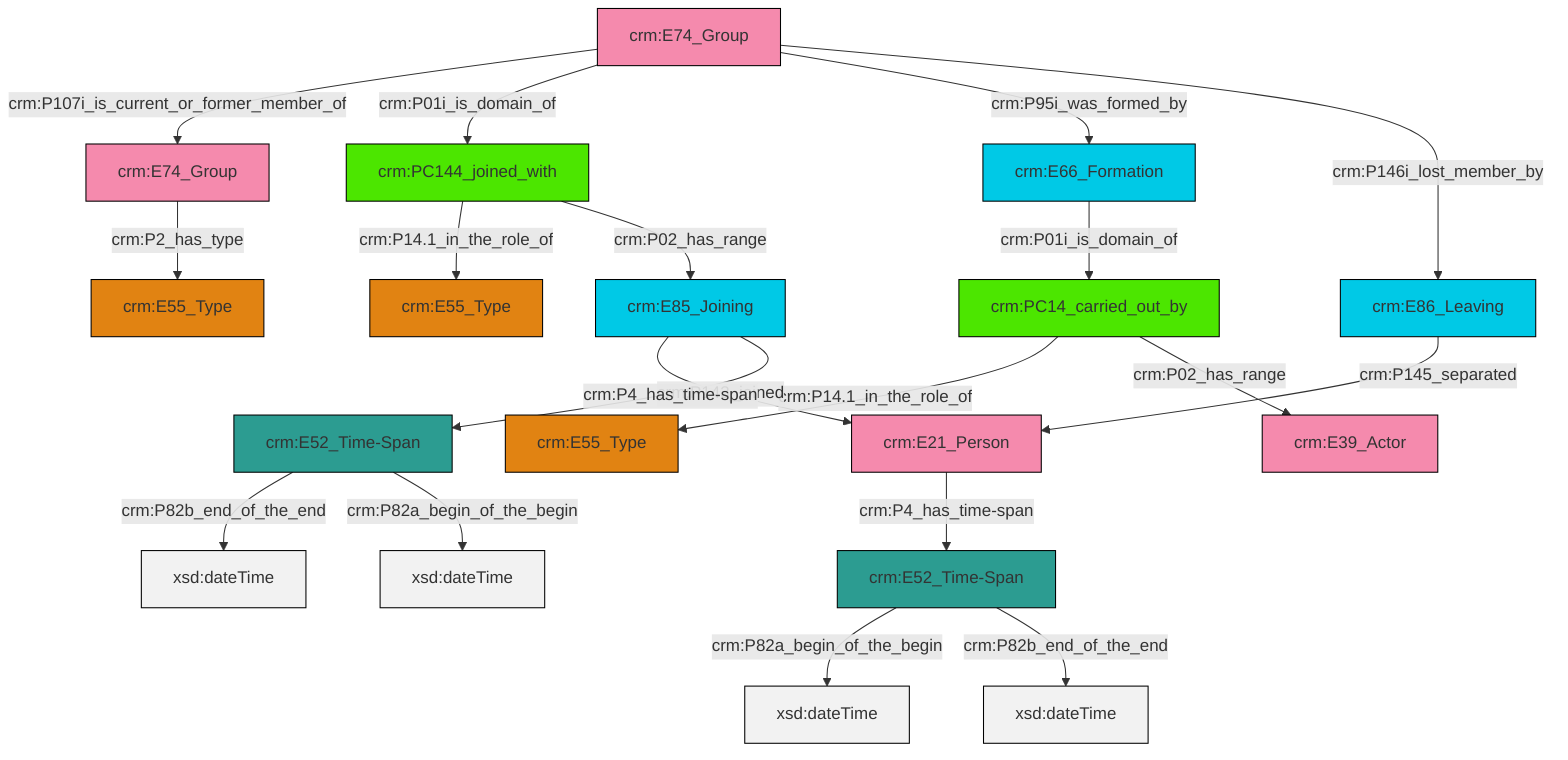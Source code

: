 graph TD
classDef Literal fill:#f2f2f2,stroke:#000000;
classDef CRM_Entity fill:#FFFFFF,stroke:#000000;
classDef Temporal_Entity fill:#00C9E6, stroke:#000000;
classDef Type fill:#E18312, stroke:#000000;
classDef Time-Span fill:#2C9C91, stroke:#000000;
classDef Appellation fill:#FFEB7F, stroke:#000000;
classDef Place fill:#008836, stroke:#000000;
classDef Persistent_Item fill:#B266B2, stroke:#000000;
classDef Conceptual_Object fill:#FFD700, stroke:#000000;
classDef Physical_Thing fill:#D2B48C, stroke:#000000;
classDef Actor fill:#f58aad, stroke:#000000;
classDef PC_Classes fill:#4ce600, stroke:#000000;
classDef Multi fill:#cccccc,stroke:#000000;

2["crm:PC144_joined_with"]:::PC_Classes -->|crm:P14.1_in_the_role_of| 3["crm:E55_Type"]:::Type
4["crm:E52_Time-Span"]:::Time-Span -->|crm:P82b_end_of_the_end| 5[xsd:dateTime]:::Literal
7["crm:E74_Group"]:::Actor -->|crm:P2_has_type| 8["crm:E55_Type"]:::Type
9["crm:E66_Formation"]:::Temporal_Entity -->|crm:P01i_is_domain_of| 10["crm:PC14_carried_out_by"]:::PC_Classes
12["crm:E21_Person"]:::Actor -->|crm:P4_has_time-span| 13["crm:E52_Time-Span"]:::Time-Span
10["crm:PC14_carried_out_by"]:::PC_Classes -->|crm:P14.1_in_the_role_of| 0["crm:E55_Type"]:::Type
14["crm:E74_Group"]:::Actor -->|crm:P107i_is_current_or_former_member_of| 7["crm:E74_Group"]:::Actor
17["crm:E85_Joining"]:::Temporal_Entity -->|crm:P143_joined| 12["crm:E21_Person"]:::Actor
13["crm:E52_Time-Span"]:::Time-Span -->|crm:P82a_begin_of_the_begin| 18[xsd:dateTime]:::Literal
10["crm:PC14_carried_out_by"]:::PC_Classes -->|crm:P02_has_range| 20["crm:E39_Actor"]:::Actor
21["crm:E86_Leaving"]:::Temporal_Entity -->|crm:P145_separated| 12["crm:E21_Person"]:::Actor
2["crm:PC144_joined_with"]:::PC_Classes -->|crm:P02_has_range| 17["crm:E85_Joining"]:::Temporal_Entity
14["crm:E74_Group"]:::Actor -->|crm:P01i_is_domain_of| 2["crm:PC144_joined_with"]:::PC_Classes
17["crm:E85_Joining"]:::Temporal_Entity -->|crm:P4_has_time-span| 4["crm:E52_Time-Span"]:::Time-Span
14["crm:E74_Group"]:::Actor -->|crm:P95i_was_formed_by| 9["crm:E66_Formation"]:::Temporal_Entity
13["crm:E52_Time-Span"]:::Time-Span -->|crm:P82b_end_of_the_end| 32[xsd:dateTime]:::Literal
4["crm:E52_Time-Span"]:::Time-Span -->|crm:P82a_begin_of_the_begin| 34[xsd:dateTime]:::Literal
14["crm:E74_Group"]:::Actor -->|crm:P146i_lost_member_by| 21["crm:E86_Leaving"]:::Temporal_Entity